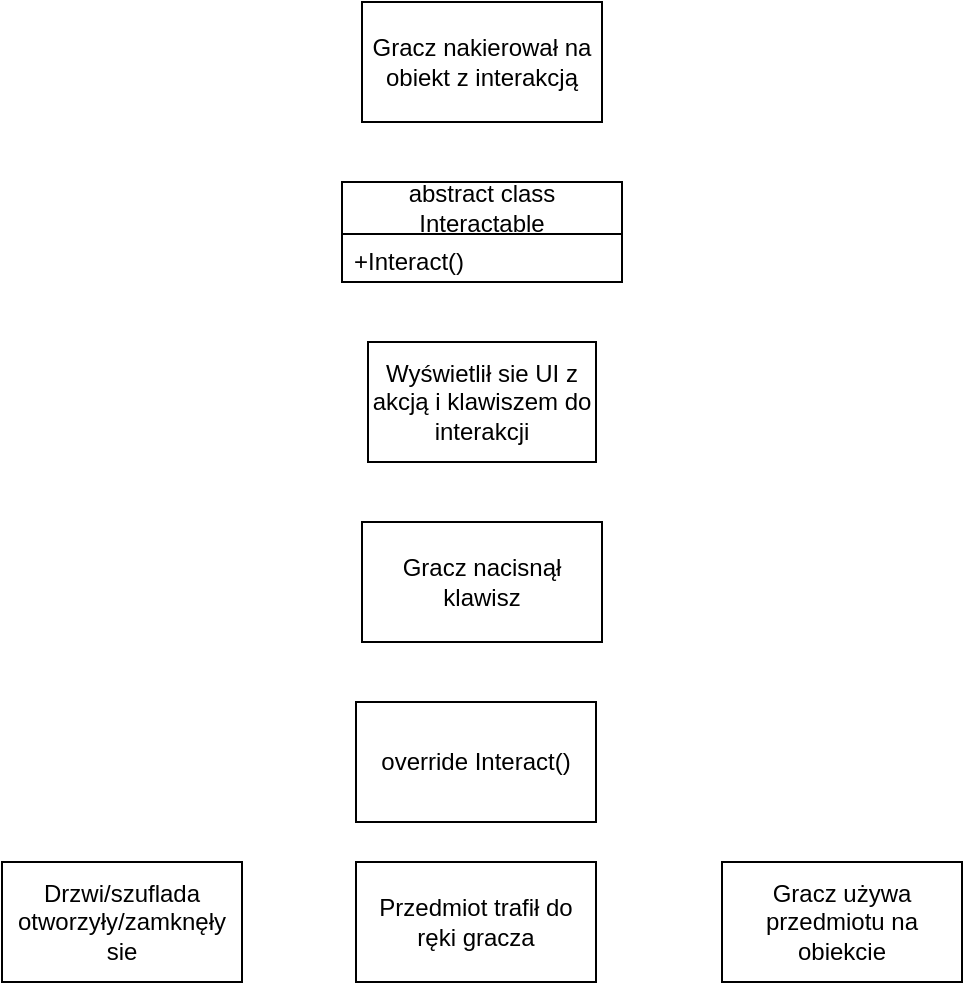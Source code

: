 <mxfile version="21.7.5" type="device" pages="3">
  <diagram name="Strona-1" id="TP8o5G_nBMuIyZZCahte">
    <mxGraphModel dx="1098" dy="988" grid="1" gridSize="10" guides="1" tooltips="1" connect="1" arrows="1" fold="1" page="1" pageScale="1" pageWidth="827" pageHeight="1169" math="0" shadow="0">
      <root>
        <mxCell id="0" />
        <mxCell id="1" parent="0" />
        <mxCell id="ykI0L86Hk80Nb0FYMfGD-1" value="Gracz nakierował na obiekt z interakcją" style="rounded=0;whiteSpace=wrap;html=1;" parent="1" vertex="1">
          <mxGeometry x="340" y="30" width="120" height="60" as="geometry" />
        </mxCell>
        <mxCell id="ykI0L86Hk80Nb0FYMfGD-2" value="Wyświetlił sie UI z akcją i klawiszem do interakcji" style="rounded=0;whiteSpace=wrap;html=1;" parent="1" vertex="1">
          <mxGeometry x="343" y="200" width="114" height="60" as="geometry" />
        </mxCell>
        <mxCell id="ykI0L86Hk80Nb0FYMfGD-4" value="Gracz nacisnął klawisz" style="rounded=0;whiteSpace=wrap;html=1;" parent="1" vertex="1">
          <mxGeometry x="340" y="290" width="120" height="60" as="geometry" />
        </mxCell>
        <mxCell id="ykI0L86Hk80Nb0FYMfGD-5" value="Drzwi/szuflada otworzyły/zamknęły sie" style="rounded=0;whiteSpace=wrap;html=1;" parent="1" vertex="1">
          <mxGeometry x="160" y="460" width="120" height="60" as="geometry" />
        </mxCell>
        <mxCell id="ykI0L86Hk80Nb0FYMfGD-6" value="Przedmiot trafił do ręki gracza" style="rounded=0;whiteSpace=wrap;html=1;" parent="1" vertex="1">
          <mxGeometry x="337" y="460" width="120" height="60" as="geometry" />
        </mxCell>
        <mxCell id="ykI0L86Hk80Nb0FYMfGD-7" value="abstract class Interactable" style="swimlane;fontStyle=0;childLayout=stackLayout;horizontal=1;startSize=26;fillColor=none;horizontalStack=0;resizeParent=1;resizeParentMax=0;resizeLast=0;collapsible=1;marginBottom=0;whiteSpace=wrap;html=1;" parent="1" vertex="1">
          <mxGeometry x="330" y="120" width="140" height="50" as="geometry" />
        </mxCell>
        <mxCell id="ykI0L86Hk80Nb0FYMfGD-8" value="+Interact()" style="text;strokeColor=none;fillColor=none;align=left;verticalAlign=top;spacingLeft=4;spacingRight=4;overflow=hidden;rotatable=0;points=[[0,0.5],[1,0.5]];portConstraint=eastwest;whiteSpace=wrap;html=1;" parent="ykI0L86Hk80Nb0FYMfGD-7" vertex="1">
          <mxGeometry y="26" width="140" height="24" as="geometry" />
        </mxCell>
        <mxCell id="ykI0L86Hk80Nb0FYMfGD-11" value="Gracz używa przedmiotu na obiekcie" style="rounded=0;whiteSpace=wrap;html=1;" parent="1" vertex="1">
          <mxGeometry x="520" y="460" width="120" height="60" as="geometry" />
        </mxCell>
        <mxCell id="ykI0L86Hk80Nb0FYMfGD-20" value="override Interact()" style="rounded=0;whiteSpace=wrap;html=1;" parent="1" vertex="1">
          <mxGeometry x="337" y="380" width="120" height="60" as="geometry" />
        </mxCell>
      </root>
    </mxGraphModel>
  </diagram>
  <diagram id="0OKDK-pu0xQnRt36_iB_" name="Strona-2">
    <mxGraphModel dx="1098" dy="988" grid="1" gridSize="10" guides="1" tooltips="1" connect="1" arrows="1" fold="1" page="1" pageScale="1" pageWidth="827" pageHeight="1169" math="0" shadow="0">
      <root>
        <mxCell id="0" />
        <mxCell id="1" parent="0" />
        <mxCell id="r1hbutW0T2uxmNdTlxRA-52" style="edgeStyle=orthogonalEdgeStyle;rounded=0;orthogonalLoop=1;jettySize=auto;html=1;exitX=0.5;exitY=1;exitDx=0;exitDy=0;entryX=0.5;entryY=0;entryDx=0;entryDy=0;" parent="1" source="r1hbutW0T2uxmNdTlxRA-1" target="r1hbutW0T2uxmNdTlxRA-44" edge="1">
          <mxGeometry relative="1" as="geometry" />
        </mxCell>
        <mxCell id="r1hbutW0T2uxmNdTlxRA-1" value="Ghost spawnuje sie&amp;nbsp;" style="rounded=0;whiteSpace=wrap;html=1;" parent="1" vertex="1">
          <mxGeometry x="370" y="20" width="120" height="60" as="geometry" />
        </mxCell>
        <mxCell id="r1hbutW0T2uxmNdTlxRA-21" style="edgeStyle=orthogonalEdgeStyle;rounded=0;orthogonalLoop=1;jettySize=auto;html=1;exitX=0.5;exitY=1;exitDx=0;exitDy=0;" parent="1" source="r1hbutW0T2uxmNdTlxRA-2" target="r1hbutW0T2uxmNdTlxRA-26" edge="1">
          <mxGeometry relative="1" as="geometry">
            <mxPoint x="430" y="250" as="targetPoint" />
            <Array as="points">
              <mxPoint x="370" y="230" />
              <mxPoint x="370" y="240" />
              <mxPoint x="360" y="240" />
            </Array>
          </mxGeometry>
        </mxCell>
        <mxCell id="r1hbutW0T2uxmNdTlxRA-38" style="edgeStyle=orthogonalEdgeStyle;rounded=0;orthogonalLoop=1;jettySize=auto;html=1;exitX=0.5;exitY=1;exitDx=0;exitDy=0;entryX=0.5;entryY=0;entryDx=0;entryDy=0;" parent="1" source="r1hbutW0T2uxmNdTlxRA-2" target="r1hbutW0T2uxmNdTlxRA-37" edge="1">
          <mxGeometry relative="1" as="geometry" />
        </mxCell>
        <mxCell id="r1hbutW0T2uxmNdTlxRA-2" value="Ghost idzie do punktu roam" style="rounded=0;whiteSpace=wrap;html=1;fillColor=#d5e8d4;strokeColor=#82b366;" parent="1" vertex="1">
          <mxGeometry x="370" y="180" width="120" height="60" as="geometry" />
        </mxCell>
        <mxCell id="r1hbutW0T2uxmNdTlxRA-35" style="edgeStyle=orthogonalEdgeStyle;rounded=0;orthogonalLoop=1;jettySize=auto;html=1;" parent="1" source="r1hbutW0T2uxmNdTlxRA-5" target="r1hbutW0T2uxmNdTlxRA-6" edge="1">
          <mxGeometry relative="1" as="geometry" />
        </mxCell>
        <mxCell id="r1hbutW0T2uxmNdTlxRA-5" value="Ghost zauwazył gracza" style="rounded=0;whiteSpace=wrap;html=1;fillColor=#f8cecc;strokeColor=#b85450;" parent="1" vertex="1">
          <mxGeometry x="259" y="410" width="120" height="60" as="geometry" />
        </mxCell>
        <mxCell id="r1hbutW0T2uxmNdTlxRA-36" style="edgeStyle=orthogonalEdgeStyle;rounded=0;orthogonalLoop=1;jettySize=auto;html=1;entryX=0.5;entryY=0;entryDx=0;entryDy=0;" parent="1" source="r1hbutW0T2uxmNdTlxRA-6" target="r1hbutW0T2uxmNdTlxRA-14" edge="1">
          <mxGeometry relative="1" as="geometry" />
        </mxCell>
        <mxCell id="r1hbutW0T2uxmNdTlxRA-6" value="Odliczanie czasu poscigu rozpoczelo sie" style="rounded=0;whiteSpace=wrap;html=1;fillColor=#f8cecc;strokeColor=#b85450;" parent="1" vertex="1">
          <mxGeometry x="259" y="510" width="120" height="60" as="geometry" />
        </mxCell>
        <mxCell id="r1hbutW0T2uxmNdTlxRA-32" style="edgeStyle=orthogonalEdgeStyle;rounded=0;orthogonalLoop=1;jettySize=auto;html=1;exitX=0.5;exitY=1;exitDx=0;exitDy=0;entryX=0.5;entryY=0;entryDx=0;entryDy=0;" parent="1" source="r1hbutW0T2uxmNdTlxRA-7" target="r1hbutW0T2uxmNdTlxRA-8" edge="1">
          <mxGeometry relative="1" as="geometry" />
        </mxCell>
        <mxCell id="r1hbutW0T2uxmNdTlxRA-7" value="Ghost usłyszał gracza" style="rounded=0;whiteSpace=wrap;html=1;fillColor=#dae8fc;strokeColor=#6c8ebf;" parent="1" vertex="1">
          <mxGeometry x="469" y="410" width="120" height="60" as="geometry" />
        </mxCell>
        <mxCell id="r1hbutW0T2uxmNdTlxRA-33" style="edgeStyle=orthogonalEdgeStyle;rounded=0;orthogonalLoop=1;jettySize=auto;html=1;exitX=0.5;exitY=1;exitDx=0;exitDy=0;entryX=0.5;entryY=0;entryDx=0;entryDy=0;" parent="1" source="r1hbutW0T2uxmNdTlxRA-8" target="r1hbutW0T2uxmNdTlxRA-9" edge="1">
          <mxGeometry relative="1" as="geometry" />
        </mxCell>
        <mxCell id="r1hbutW0T2uxmNdTlxRA-8" value="Ghost poszedl sprawdzic lokacje hałasu" style="rounded=0;whiteSpace=wrap;html=1;fillColor=#e1d5e7;strokeColor=#9673a6;" parent="1" vertex="1">
          <mxGeometry x="469" y="510" width="120" height="60" as="geometry" />
        </mxCell>
        <mxCell id="r1hbutW0T2uxmNdTlxRA-15" style="edgeStyle=orthogonalEdgeStyle;rounded=0;orthogonalLoop=1;jettySize=auto;html=1;exitX=0.5;exitY=1;exitDx=0;exitDy=0;entryX=0.5;entryY=0;entryDx=0;entryDy=0;" parent="1" source="r1hbutW0T2uxmNdTlxRA-9" target="r1hbutW0T2uxmNdTlxRA-12" edge="1">
          <mxGeometry relative="1" as="geometry" />
        </mxCell>
        <mxCell id="r1hbutW0T2uxmNdTlxRA-9" value="Ghost doszedl do lokacji" style="rounded=0;whiteSpace=wrap;html=1;fillColor=#e1d5e7;strokeColor=#9673a6;" parent="1" vertex="1">
          <mxGeometry x="469" y="600" width="120" height="60" as="geometry" />
        </mxCell>
        <mxCell id="r1hbutW0T2uxmNdTlxRA-16" style="edgeStyle=orthogonalEdgeStyle;rounded=0;orthogonalLoop=1;jettySize=auto;html=1;entryX=1;entryY=0.5;entryDx=0;entryDy=0;" parent="1" source="r1hbutW0T2uxmNdTlxRA-12" target="r1hbutW0T2uxmNdTlxRA-5" edge="1">
          <mxGeometry relative="1" as="geometry">
            <mxPoint x="429" y="430" as="targetPoint" />
          </mxGeometry>
        </mxCell>
        <mxCell id="r1hbutW0T2uxmNdTlxRA-45" style="edgeStyle=orthogonalEdgeStyle;rounded=0;orthogonalLoop=1;jettySize=auto;html=1;entryX=1;entryY=0.5;entryDx=0;entryDy=0;" parent="1" source="r1hbutW0T2uxmNdTlxRA-12" target="r1hbutW0T2uxmNdTlxRA-44" edge="1">
          <mxGeometry relative="1" as="geometry">
            <Array as="points">
              <mxPoint x="630" y="730" />
              <mxPoint x="630" y="130" />
            </Array>
          </mxGeometry>
        </mxCell>
        <mxCell id="r1hbutW0T2uxmNdTlxRA-12" value="Ghost porozgladal sie przez chwile" style="rounded=0;whiteSpace=wrap;html=1;fillColor=#dae8fc;strokeColor=#6c8ebf;" parent="1" vertex="1">
          <mxGeometry x="469" y="700" width="120" height="60" as="geometry" />
        </mxCell>
        <mxCell id="r1hbutW0T2uxmNdTlxRA-19" style="edgeStyle=orthogonalEdgeStyle;rounded=0;orthogonalLoop=1;jettySize=auto;html=1;exitX=0.5;exitY=1;exitDx=0;exitDy=0;entryX=0.5;entryY=0;entryDx=0;entryDy=0;" parent="1" source="r1hbutW0T2uxmNdTlxRA-14" target="r1hbutW0T2uxmNdTlxRA-18" edge="1">
          <mxGeometry relative="1" as="geometry" />
        </mxCell>
        <mxCell id="r1hbutW0T2uxmNdTlxRA-41" style="edgeStyle=orthogonalEdgeStyle;rounded=0;orthogonalLoop=1;jettySize=auto;html=1;entryX=0;entryY=0.5;entryDx=0;entryDy=0;" parent="1" source="r1hbutW0T2uxmNdTlxRA-14" target="r1hbutW0T2uxmNdTlxRA-37" edge="1">
          <mxGeometry relative="1" as="geometry">
            <Array as="points">
              <mxPoint x="210" y="630" />
              <mxPoint x="210" y="320" />
            </Array>
          </mxGeometry>
        </mxCell>
        <mxCell id="r1hbutW0T2uxmNdTlxRA-48" style="edgeStyle=orthogonalEdgeStyle;rounded=0;orthogonalLoop=1;jettySize=auto;html=1;exitX=1;exitY=1;exitDx=0;exitDy=0;entryX=0.5;entryY=0;entryDx=0;entryDy=0;" parent="1" source="r1hbutW0T2uxmNdTlxRA-14" target="r1hbutW0T2uxmNdTlxRA-47" edge="1">
          <mxGeometry relative="1" as="geometry" />
        </mxCell>
        <mxCell id="r1hbutW0T2uxmNdTlxRA-14" value="Ghost zaczal gonic gracza" style="rounded=0;whiteSpace=wrap;html=1;fillColor=#f8cecc;strokeColor=#b85450;" parent="1" vertex="1">
          <mxGeometry x="259" y="600" width="120" height="60" as="geometry" />
        </mxCell>
        <mxCell id="r1hbutW0T2uxmNdTlxRA-51" style="edgeStyle=orthogonalEdgeStyle;rounded=0;orthogonalLoop=1;jettySize=auto;html=1;exitX=0.5;exitY=1;exitDx=0;exitDy=0;entryX=0.5;entryY=0;entryDx=0;entryDy=0;" parent="1" source="r1hbutW0T2uxmNdTlxRA-18" target="r1hbutW0T2uxmNdTlxRA-50" edge="1">
          <mxGeometry relative="1" as="geometry" />
        </mxCell>
        <mxCell id="r1hbutW0T2uxmNdTlxRA-18" value="Ghost dogonił gracza" style="rounded=0;whiteSpace=wrap;html=1;fillColor=#f8cecc;strokeColor=#b85450;" parent="1" vertex="1">
          <mxGeometry x="120" y="700" width="120" height="60" as="geometry" />
        </mxCell>
        <mxCell id="r1hbutW0T2uxmNdTlxRA-53" style="edgeStyle=orthogonalEdgeStyle;rounded=0;orthogonalLoop=1;jettySize=auto;html=1;entryX=0;entryY=0.5;entryDx=0;entryDy=0;" parent="1" source="r1hbutW0T2uxmNdTlxRA-26" target="r1hbutW0T2uxmNdTlxRA-44" edge="1">
          <mxGeometry relative="1" as="geometry">
            <Array as="points">
              <mxPoint x="270" y="130" />
            </Array>
          </mxGeometry>
        </mxCell>
        <mxCell id="r1hbutW0T2uxmNdTlxRA-26" value="Ghost doszedl do celu roamowania" style="rounded=0;whiteSpace=wrap;html=1;fillColor=#d5e8d4;strokeColor=#82b366;" parent="1" vertex="1">
          <mxGeometry x="210" y="210" width="120" height="60" as="geometry" />
        </mxCell>
        <mxCell id="r1hbutW0T2uxmNdTlxRA-39" style="edgeStyle=orthogonalEdgeStyle;rounded=0;orthogonalLoop=1;jettySize=auto;html=1;exitX=0;exitY=1;exitDx=0;exitDy=0;entryX=0.5;entryY=0;entryDx=0;entryDy=0;" parent="1" source="r1hbutW0T2uxmNdTlxRA-37" target="r1hbutW0T2uxmNdTlxRA-5" edge="1">
          <mxGeometry relative="1" as="geometry" />
        </mxCell>
        <mxCell id="r1hbutW0T2uxmNdTlxRA-40" style="edgeStyle=orthogonalEdgeStyle;rounded=0;orthogonalLoop=1;jettySize=auto;html=1;exitX=1;exitY=1;exitDx=0;exitDy=0;entryX=0.5;entryY=0;entryDx=0;entryDy=0;" parent="1" source="r1hbutW0T2uxmNdTlxRA-37" target="r1hbutW0T2uxmNdTlxRA-7" edge="1">
          <mxGeometry relative="1" as="geometry" />
        </mxCell>
        <mxCell id="r1hbutW0T2uxmNdTlxRA-37" value="Bodziec obecnosci gracza zadzialal" style="rounded=0;whiteSpace=wrap;html=1;fillColor=#d5e8d4;strokeColor=#82b366;" parent="1" vertex="1">
          <mxGeometry x="370" y="290" width="120" height="60" as="geometry" />
        </mxCell>
        <mxCell id="r1hbutW0T2uxmNdTlxRA-46" style="edgeStyle=orthogonalEdgeStyle;rounded=0;orthogonalLoop=1;jettySize=auto;html=1;" parent="1" source="r1hbutW0T2uxmNdTlxRA-44" target="r1hbutW0T2uxmNdTlxRA-2" edge="1">
          <mxGeometry relative="1" as="geometry" />
        </mxCell>
        <mxCell id="r1hbutW0T2uxmNdTlxRA-44" value="Punkt Roam wylosował się" style="rounded=0;whiteSpace=wrap;html=1;fillColor=#d5e8d4;strokeColor=#82b366;" parent="1" vertex="1">
          <mxGeometry x="370" y="100" width="120" height="60" as="geometry" />
        </mxCell>
        <mxCell id="r1hbutW0T2uxmNdTlxRA-49" style="edgeStyle=orthogonalEdgeStyle;rounded=0;orthogonalLoop=1;jettySize=auto;html=1;entryX=0.5;entryY=1;entryDx=0;entryDy=0;" parent="1" source="r1hbutW0T2uxmNdTlxRA-47" target="r1hbutW0T2uxmNdTlxRA-12" edge="1">
          <mxGeometry relative="1" as="geometry">
            <Array as="points">
              <mxPoint x="340" y="780" />
              <mxPoint x="529" y="780" />
            </Array>
          </mxGeometry>
        </mxCell>
        <mxCell id="r1hbutW0T2uxmNdTlxRA-47" value="Odliczanie czasu poscigu zakonczylo sie nie znalezieniem gracza" style="rounded=0;whiteSpace=wrap;html=1;fillColor=#f8cecc;strokeColor=#b85450;" parent="1" vertex="1">
          <mxGeometry x="280" y="700" width="120" height="60" as="geometry" />
        </mxCell>
        <mxCell id="r1hbutW0T2uxmNdTlxRA-50" value="Koniec gry" style="rounded=0;whiteSpace=wrap;html=1;fillColor=#f8cecc;strokeColor=#b85450;" parent="1" vertex="1">
          <mxGeometry x="120" y="800" width="120" height="60" as="geometry" />
        </mxCell>
        <mxCell id="r1hbutW0T2uxmNdTlxRA-54" value="RoamState" style="rounded=0;whiteSpace=wrap;html=1;fillColor=#d5e8d4;strokeColor=#82b366;" parent="1" vertex="1">
          <mxGeometry x="50" y="40" width="120" height="60" as="geometry" />
        </mxCell>
        <mxCell id="r1hbutW0T2uxmNdTlxRA-55" value="ChaseState" style="rounded=0;whiteSpace=wrap;html=1;fillColor=#f8cecc;strokeColor=#b85450;" parent="1" vertex="1">
          <mxGeometry x="50" y="240" width="120" height="60" as="geometry" />
        </mxCell>
        <mxCell id="r1hbutW0T2uxmNdTlxRA-56" value="HearState" style="rounded=0;whiteSpace=wrap;html=1;fillColor=#e1d5e7;strokeColor=#9673a6;" parent="1" vertex="1">
          <mxGeometry x="50" y="140" width="120" height="60" as="geometry" />
        </mxCell>
        <mxCell id="r1hbutW0T2uxmNdTlxRA-57" value="SearchState" style="rounded=0;whiteSpace=wrap;html=1;fillColor=#dae8fc;strokeColor=#6c8ebf;" parent="1" vertex="1">
          <mxGeometry x="50" y="350" width="120" height="60" as="geometry" />
        </mxCell>
      </root>
    </mxGraphModel>
  </diagram>
  <diagram id="wuLEA9PCoVwsqI9mIn-u" name="Strona-3">
    <mxGraphModel dx="1098" dy="988" grid="1" gridSize="10" guides="1" tooltips="1" connect="1" arrows="1" fold="1" page="1" pageScale="1" pageWidth="827" pageHeight="1169" math="0" shadow="0">
      <root>
        <mxCell id="0" />
        <mxCell id="1" parent="0" />
        <mxCell id="kFdbJMtIGYUbj_jLPXNU-1" value="NoteObject: Interactable" style="rounded=0;whiteSpace=wrap;html=1;" vertex="1" parent="1">
          <mxGeometry x="560" y="20" width="150" height="80" as="geometry" />
        </mxCell>
        <mxCell id="kFdbJMtIGYUbj_jLPXNU-2" value="ShowNote(string ID)" style="rounded=0;whiteSpace=wrap;html=1;" vertex="1" parent="1">
          <mxGeometry x="660" y="270" width="120" height="60" as="geometry" />
        </mxCell>
        <mxCell id="kFdbJMtIGYUbj_jLPXNU-19" style="edgeStyle=orthogonalEdgeStyle;rounded=0;orthogonalLoop=1;jettySize=auto;html=1;exitX=0.25;exitY=0;exitDx=0;exitDy=0;entryX=1;entryY=0.4;entryDx=0;entryDy=0;entryPerimeter=0;" edge="1" parent="1" source="kFdbJMtIGYUbj_jLPXNU-3" target="kFdbJMtIGYUbj_jLPXNU-14">
          <mxGeometry relative="1" as="geometry" />
        </mxCell>
        <mxCell id="kFdbJMtIGYUbj_jLPXNU-3" value="AddNoteToList(string ID)" style="rounded=0;whiteSpace=wrap;html=1;" vertex="1" parent="1">
          <mxGeometry x="470" y="270" width="170" height="60" as="geometry" />
        </mxCell>
        <mxCell id="kFdbJMtIGYUbj_jLPXNU-4" value="private string noteID" style="rounded=0;whiteSpace=wrap;html=1;" vertex="1" parent="1">
          <mxGeometry x="570" y="110" width="120" height="60" as="geometry" />
        </mxCell>
        <mxCell id="kFdbJMtIGYUbj_jLPXNU-5" value="Scriptable Object NoteData" style="rounded=0;whiteSpace=wrap;html=1;" vertex="1" parent="1">
          <mxGeometry x="120" y="40" width="120" height="60" as="geometry" />
        </mxCell>
        <mxCell id="kFdbJMtIGYUbj_jLPXNU-17" style="edgeStyle=orthogonalEdgeStyle;rounded=0;orthogonalLoop=1;jettySize=auto;html=1;" edge="1" parent="1" source="kFdbJMtIGYUbj_jLPXNU-6" target="kFdbJMtIGYUbj_jLPXNU-3">
          <mxGeometry relative="1" as="geometry">
            <Array as="points">
              <mxPoint x="555" y="210" />
            </Array>
          </mxGeometry>
        </mxCell>
        <mxCell id="kFdbJMtIGYUbj_jLPXNU-18" style="edgeStyle=orthogonalEdgeStyle;rounded=0;orthogonalLoop=1;jettySize=auto;html=1;entryX=0.5;entryY=0;entryDx=0;entryDy=0;" edge="1" parent="1" source="kFdbJMtIGYUbj_jLPXNU-6" target="kFdbJMtIGYUbj_jLPXNU-2">
          <mxGeometry relative="1" as="geometry">
            <Array as="points">
              <mxPoint x="720" y="210" />
            </Array>
          </mxGeometry>
        </mxCell>
        <mxCell id="kFdbJMtIGYUbj_jLPXNU-6" value="Interact()" style="rounded=0;whiteSpace=wrap;html=1;" vertex="1" parent="1">
          <mxGeometry x="570" y="180" width="120" height="50" as="geometry" />
        </mxCell>
        <mxCell id="kFdbJMtIGYUbj_jLPXNU-13" value="Note&amp;nbsp;&lt;br&gt;{&lt;br&gt;string ID&lt;br&gt;string Content&lt;br&gt;bool isActive&lt;br&gt;}" style="rounded=0;whiteSpace=wrap;html=1;" vertex="1" parent="1">
          <mxGeometry x="120" y="220" width="120" height="90" as="geometry" />
        </mxCell>
        <mxCell id="kFdbJMtIGYUbj_jLPXNU-14" value="Journal" style="rounded=0;whiteSpace=wrap;html=1;" vertex="1" parent="1">
          <mxGeometry x="330" y="40" width="120" height="60" as="geometry" />
        </mxCell>
        <mxCell id="kFdbJMtIGYUbj_jLPXNU-16" style="edgeStyle=orthogonalEdgeStyle;rounded=0;orthogonalLoop=1;jettySize=auto;html=1;entryX=0;entryY=0.5;entryDx=0;entryDy=0;" edge="1" parent="1" source="kFdbJMtIGYUbj_jLPXNU-15" target="kFdbJMtIGYUbj_jLPXNU-14">
          <mxGeometry relative="1" as="geometry" />
        </mxCell>
        <mxCell id="kFdbJMtIGYUbj_jLPXNU-15" value="public NoteList&amp;lt;Note&amp;gt;" style="rounded=0;whiteSpace=wrap;html=1;" vertex="1" parent="1">
          <mxGeometry x="120" y="130" width="120" height="60" as="geometry" />
        </mxCell>
        <mxCell id="kFdbJMtIGYUbj_jLPXNU-21" value="Event OnNoteAdd(ID)" style="rounded=0;whiteSpace=wrap;html=1;" vertex="1" parent="1">
          <mxGeometry x="315" y="120" width="150" height="80" as="geometry" />
        </mxCell>
      </root>
    </mxGraphModel>
  </diagram>
</mxfile>
